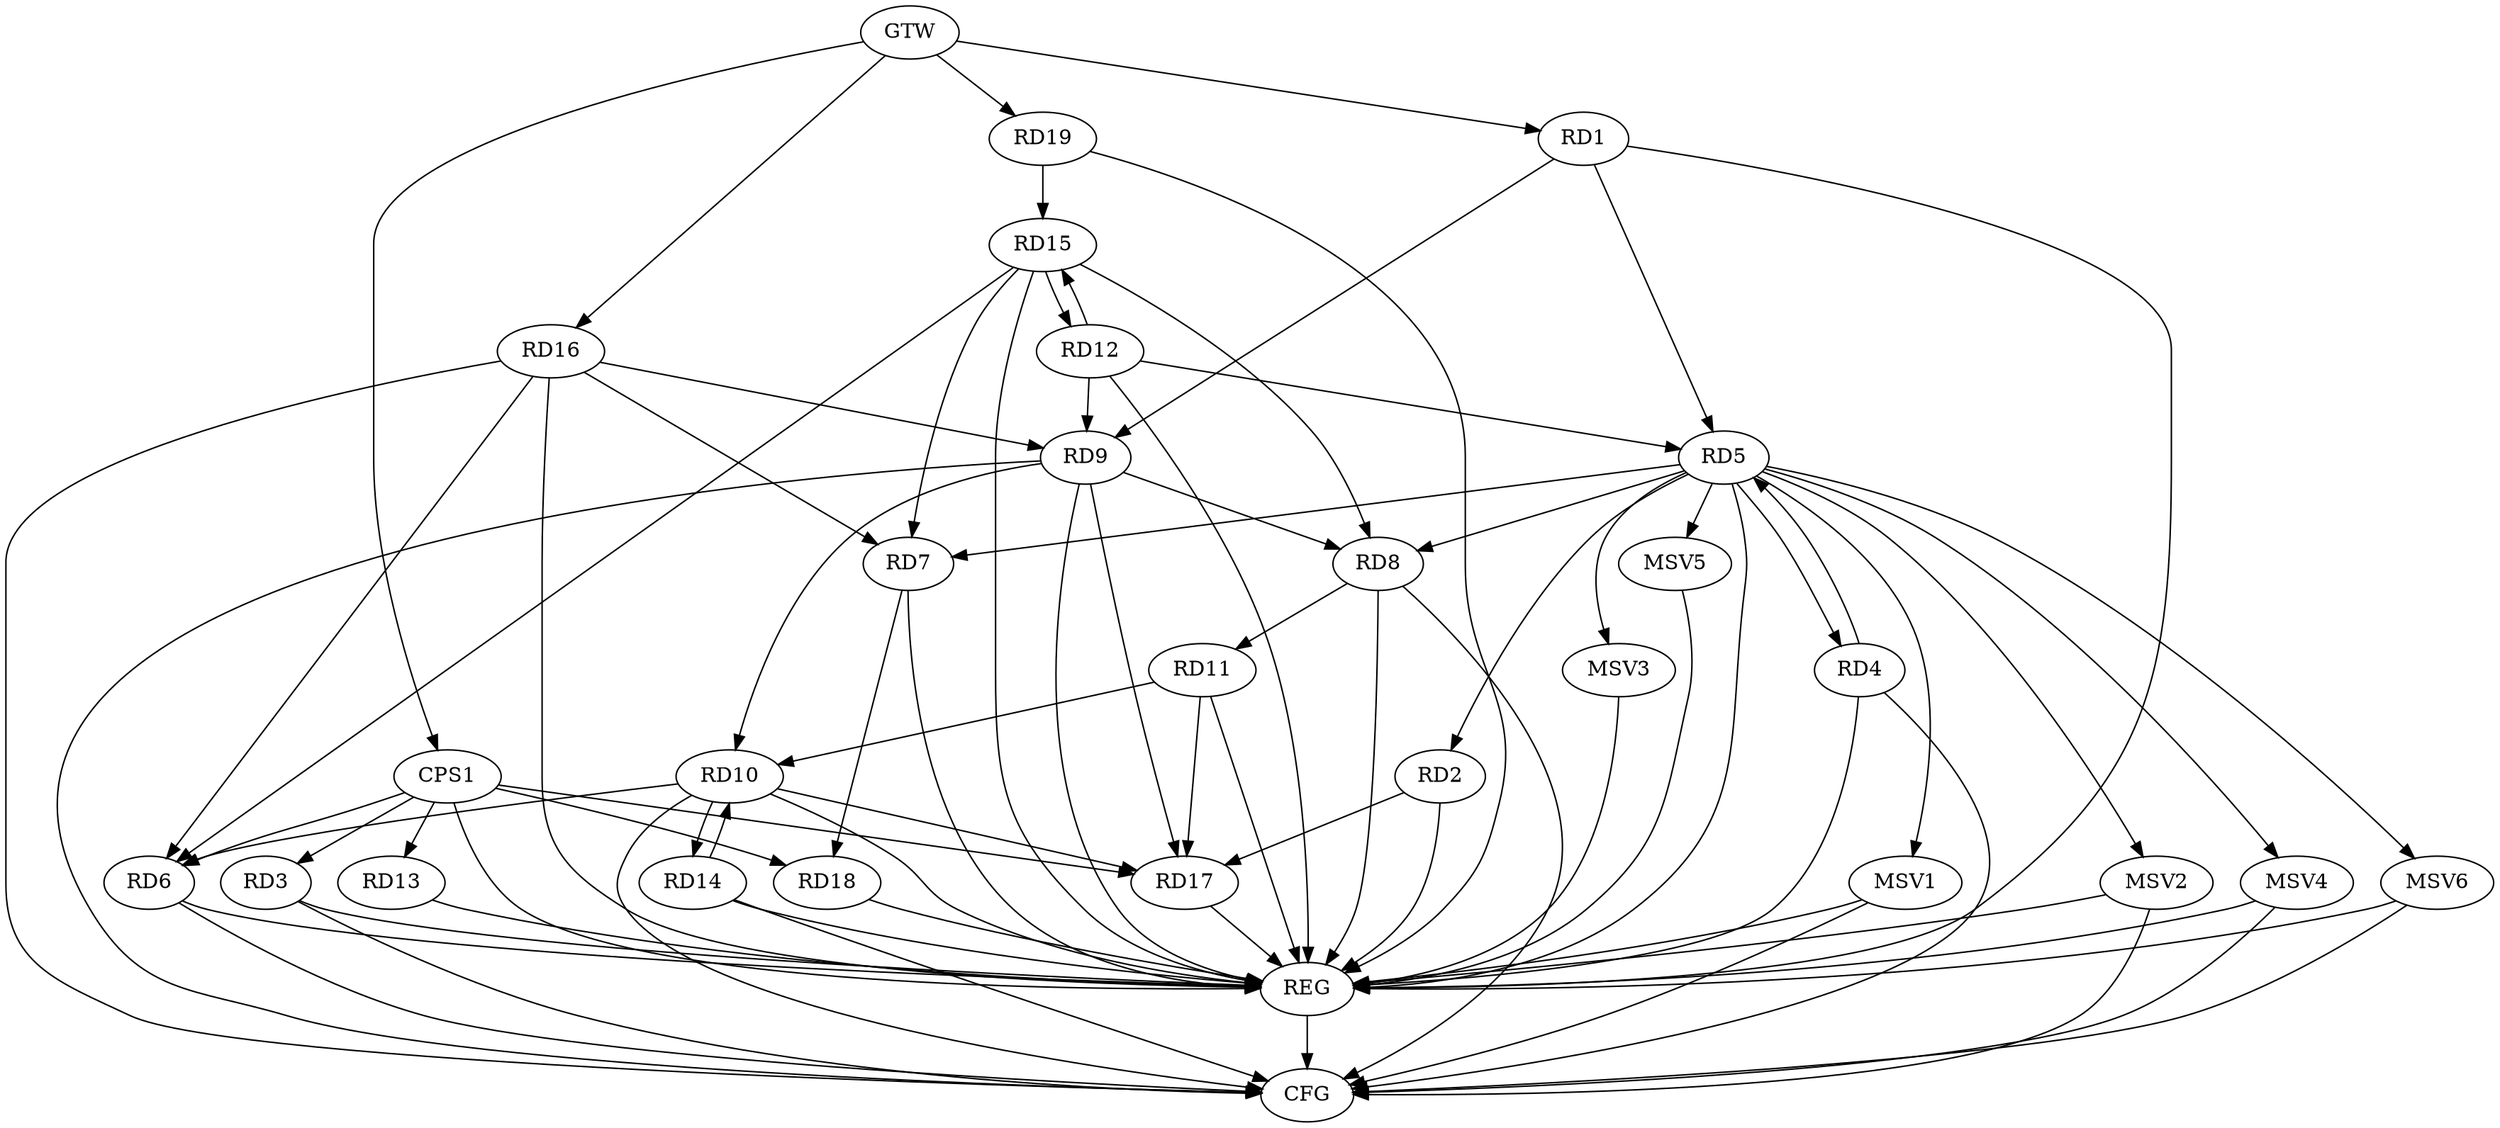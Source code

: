 strict digraph G {
  RD1 [ label="RD1" ];
  RD2 [ label="RD2" ];
  RD3 [ label="RD3" ];
  RD4 [ label="RD4" ];
  RD5 [ label="RD5" ];
  RD6 [ label="RD6" ];
  RD7 [ label="RD7" ];
  RD8 [ label="RD8" ];
  RD9 [ label="RD9" ];
  RD10 [ label="RD10" ];
  RD11 [ label="RD11" ];
  RD12 [ label="RD12" ];
  RD13 [ label="RD13" ];
  RD14 [ label="RD14" ];
  RD15 [ label="RD15" ];
  RD16 [ label="RD16" ];
  RD17 [ label="RD17" ];
  RD18 [ label="RD18" ];
  RD19 [ label="RD19" ];
  CPS1 [ label="CPS1" ];
  GTW [ label="GTW" ];
  REG [ label="REG" ];
  CFG [ label="CFG" ];
  MSV1 [ label="MSV1" ];
  MSV2 [ label="MSV2" ];
  MSV3 [ label="MSV3" ];
  MSV4 [ label="MSV4" ];
  MSV5 [ label="MSV5" ];
  MSV6 [ label="MSV6" ];
  RD1 -> RD5;
  RD1 -> RD9;
  RD5 -> RD2;
  RD2 -> RD17;
  RD4 -> RD5;
  RD5 -> RD4;
  RD5 -> RD7;
  RD5 -> RD8;
  RD12 -> RD5;
  RD10 -> RD6;
  RD15 -> RD6;
  RD16 -> RD6;
  RD15 -> RD7;
  RD16 -> RD7;
  RD7 -> RD18;
  RD9 -> RD8;
  RD8 -> RD11;
  RD15 -> RD8;
  RD9 -> RD10;
  RD12 -> RD9;
  RD16 -> RD9;
  RD9 -> RD17;
  RD11 -> RD10;
  RD10 -> RD14;
  RD14 -> RD10;
  RD10 -> RD17;
  RD11 -> RD17;
  RD12 -> RD15;
  RD15 -> RD12;
  RD19 -> RD15;
  CPS1 -> RD3;
  CPS1 -> RD6;
  CPS1 -> RD13;
  CPS1 -> RD17;
  CPS1 -> RD18;
  GTW -> RD1;
  GTW -> RD16;
  GTW -> RD19;
  GTW -> CPS1;
  RD1 -> REG;
  RD2 -> REG;
  RD3 -> REG;
  RD4 -> REG;
  RD5 -> REG;
  RD6 -> REG;
  RD7 -> REG;
  RD8 -> REG;
  RD9 -> REG;
  RD10 -> REG;
  RD11 -> REG;
  RD12 -> REG;
  RD13 -> REG;
  RD14 -> REG;
  RD15 -> REG;
  RD16 -> REG;
  RD17 -> REG;
  RD18 -> REG;
  RD19 -> REG;
  CPS1 -> REG;
  RD8 -> CFG;
  RD10 -> CFG;
  RD3 -> CFG;
  RD6 -> CFG;
  RD16 -> CFG;
  RD9 -> CFG;
  RD14 -> CFG;
  RD4 -> CFG;
  REG -> CFG;
  RD5 -> MSV1;
  RD5 -> MSV2;
  MSV1 -> REG;
  MSV1 -> CFG;
  MSV2 -> REG;
  MSV2 -> CFG;
  RD5 -> MSV3;
  RD5 -> MSV4;
  MSV3 -> REG;
  MSV4 -> REG;
  MSV4 -> CFG;
  RD5 -> MSV5;
  MSV5 -> REG;
  RD5 -> MSV6;
  MSV6 -> REG;
  MSV6 -> CFG;
}
